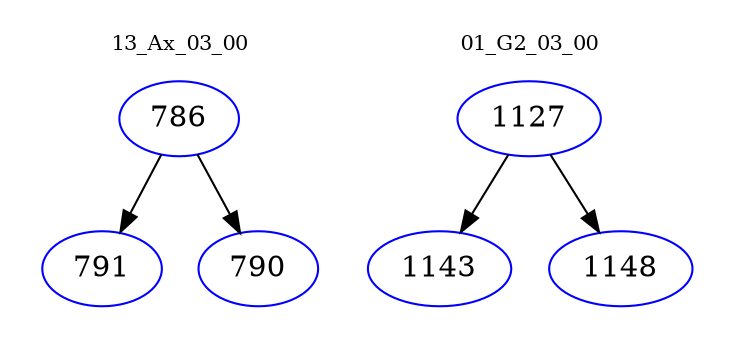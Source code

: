 digraph{
subgraph cluster_0 {
color = white
label = "13_Ax_03_00";
fontsize=10;
T0_786 [label="786", color="blue"]
T0_786 -> T0_791 [color="black"]
T0_791 [label="791", color="blue"]
T0_786 -> T0_790 [color="black"]
T0_790 [label="790", color="blue"]
}
subgraph cluster_1 {
color = white
label = "01_G2_03_00";
fontsize=10;
T1_1127 [label="1127", color="blue"]
T1_1127 -> T1_1143 [color="black"]
T1_1143 [label="1143", color="blue"]
T1_1127 -> T1_1148 [color="black"]
T1_1148 [label="1148", color="blue"]
}
}
